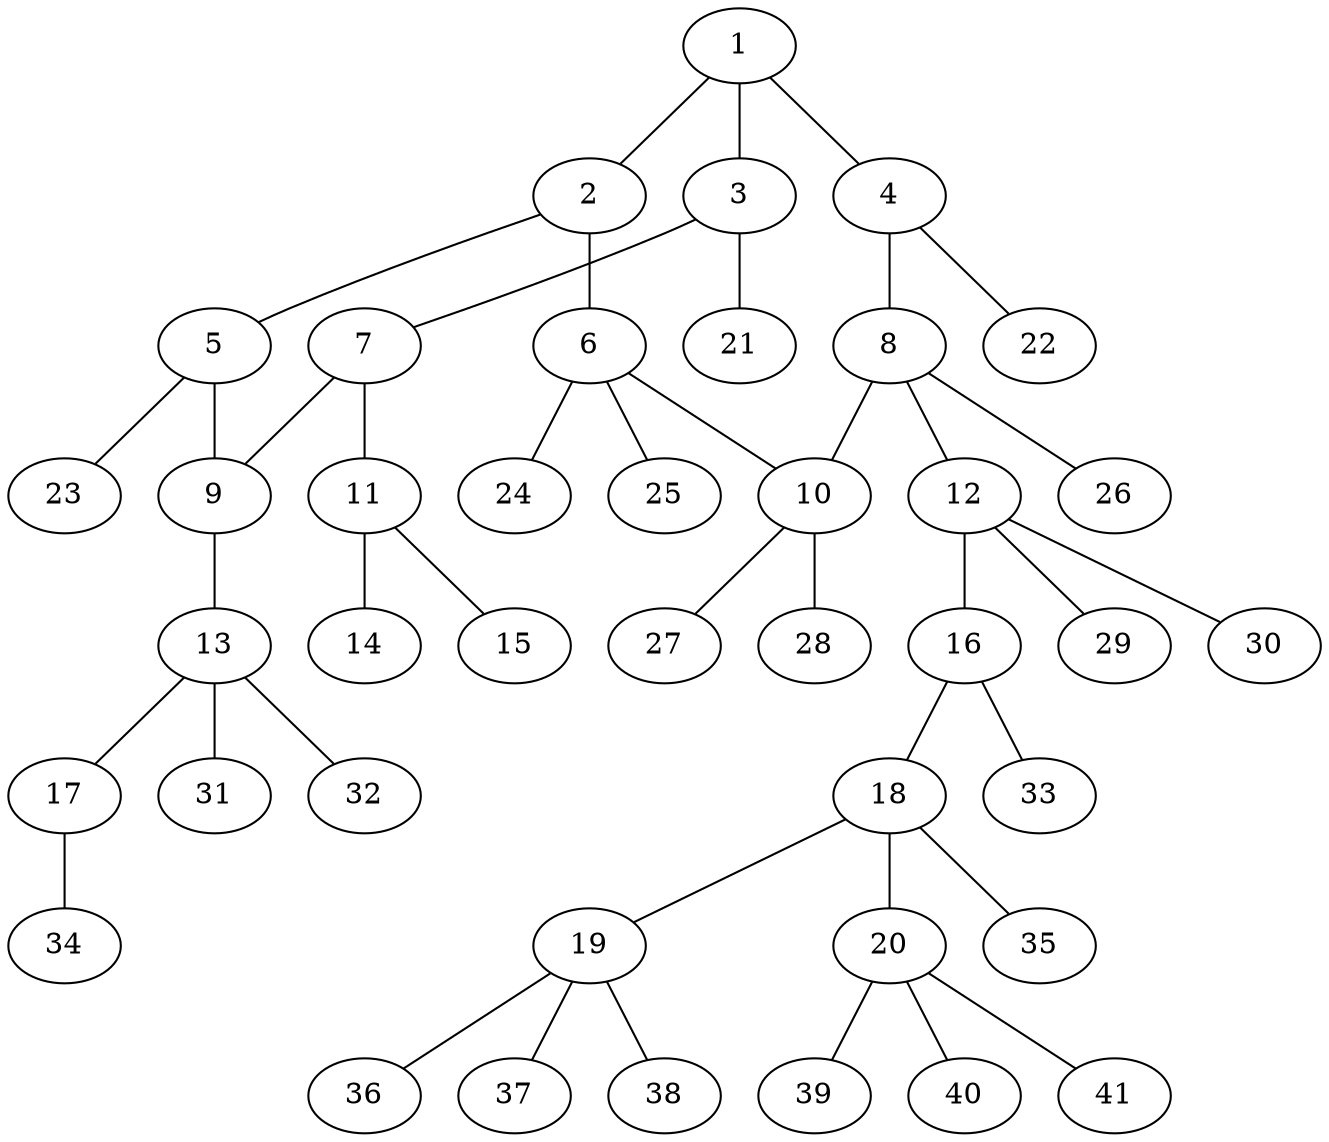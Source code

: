 graph molecule_498 {
	1	 [chem=C];
	2	 [chem=C];
	1 -- 2	 [valence=2];
	3	 [chem=C];
	1 -- 3	 [valence=1];
	4	 [chem=N];
	1 -- 4	 [valence=1];
	5	 [chem=C];
	2 -- 5	 [valence=1];
	6	 [chem=C];
	2 -- 6	 [valence=1];
	7	 [chem=C];
	3 -- 7	 [valence=2];
	21	 [chem=H];
	3 -- 21	 [valence=1];
	8	 [chem=C];
	4 -- 8	 [valence=1];
	22	 [chem=H];
	4 -- 22	 [valence=1];
	9	 [chem=C];
	5 -- 9	 [valence=2];
	23	 [chem=H];
	5 -- 23	 [valence=1];
	10	 [chem=C];
	6 -- 10	 [valence=1];
	24	 [chem=H];
	6 -- 24	 [valence=1];
	25	 [chem=H];
	6 -- 25	 [valence=1];
	7 -- 9	 [valence=1];
	11	 [chem=N];
	7 -- 11	 [valence=1];
	8 -- 10	 [valence=1];
	12	 [chem=C];
	8 -- 12	 [valence=1];
	26	 [chem=H];
	8 -- 26	 [valence=1];
	13	 [chem=C];
	9 -- 13	 [valence=1];
	27	 [chem=H];
	10 -- 27	 [valence=1];
	28	 [chem=H];
	10 -- 28	 [valence=1];
	14	 [chem=O];
	11 -- 14	 [valence=2];
	15	 [chem=O];
	11 -- 15	 [valence=1];
	16	 [chem=N];
	12 -- 16	 [valence=1];
	29	 [chem=H];
	12 -- 29	 [valence=1];
	30	 [chem=H];
	12 -- 30	 [valence=1];
	17	 [chem=O];
	13 -- 17	 [valence=1];
	31	 [chem=H];
	13 -- 31	 [valence=1];
	32	 [chem=H];
	13 -- 32	 [valence=1];
	18	 [chem=C];
	16 -- 18	 [valence=1];
	33	 [chem=H];
	16 -- 33	 [valence=1];
	34	 [chem=H];
	17 -- 34	 [valence=1];
	19	 [chem=C];
	18 -- 19	 [valence=1];
	20	 [chem=C];
	18 -- 20	 [valence=1];
	35	 [chem=H];
	18 -- 35	 [valence=1];
	36	 [chem=H];
	19 -- 36	 [valence=1];
	37	 [chem=H];
	19 -- 37	 [valence=1];
	38	 [chem=H];
	19 -- 38	 [valence=1];
	39	 [chem=H];
	20 -- 39	 [valence=1];
	40	 [chem=H];
	20 -- 40	 [valence=1];
	41	 [chem=H];
	20 -- 41	 [valence=1];
}
